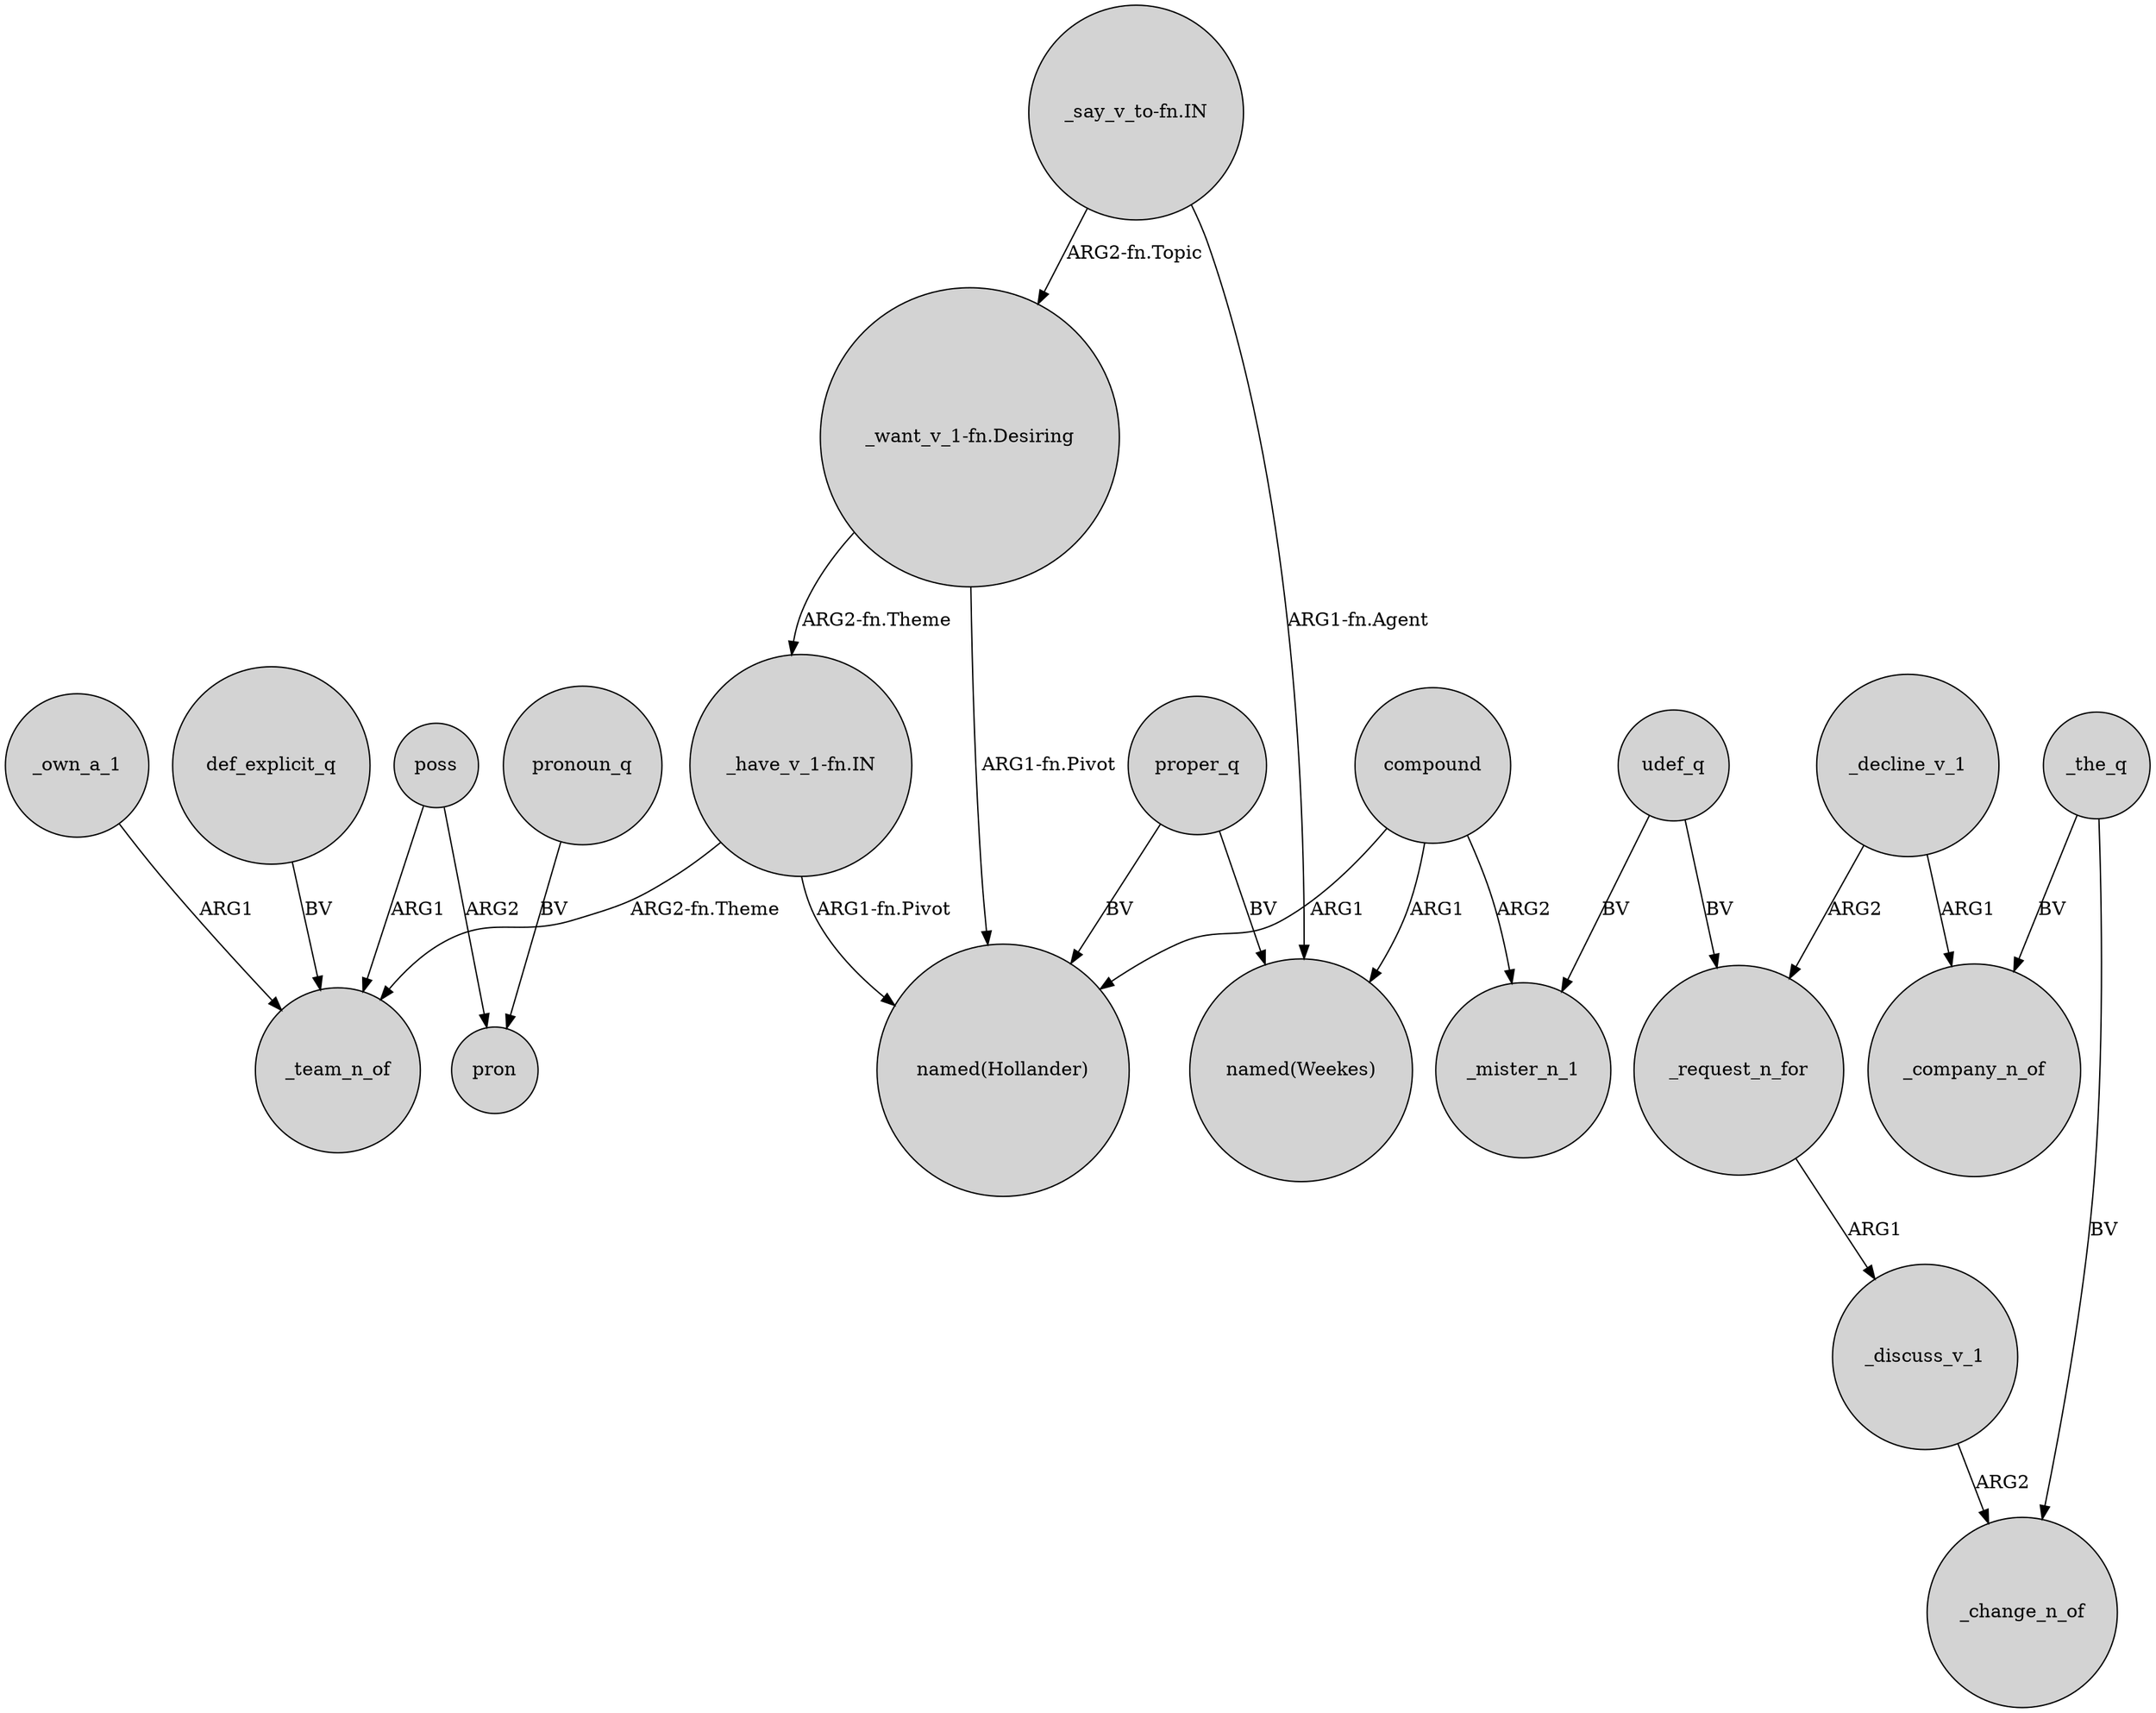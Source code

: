 digraph {
	node [shape=circle style=filled]
	_own_a_1 -> _team_n_of [label=ARG1]
	def_explicit_q -> _team_n_of [label=BV]
	poss -> pron [label=ARG2]
	proper_q -> "named(Hollander)" [label=BV]
	compound -> _mister_n_1 [label=ARG2]
	_decline_v_1 -> _request_n_for [label=ARG2]
	udef_q -> _mister_n_1 [label=BV]
	_discuss_v_1 -> _change_n_of [label=ARG2]
	poss -> _team_n_of [label=ARG1]
	_the_q -> _company_n_of [label=BV]
	compound -> "named(Weekes)" [label=ARG1]
	udef_q -> _request_n_for [label=BV]
	"_want_v_1-fn.Desiring" -> "_have_v_1-fn.IN" [label="ARG2-fn.Theme"]
	pronoun_q -> pron [label=BV]
	"_have_v_1-fn.IN" -> _team_n_of [label="ARG2-fn.Theme"]
	proper_q -> "named(Weekes)" [label=BV]
	"_want_v_1-fn.Desiring" -> "named(Hollander)" [label="ARG1-fn.Pivot"]
	_request_n_for -> _discuss_v_1 [label=ARG1]
	"_have_v_1-fn.IN" -> "named(Hollander)" [label="ARG1-fn.Pivot"]
	"_say_v_to-fn.IN" -> "named(Weekes)" [label="ARG1-fn.Agent"]
	_the_q -> _change_n_of [label=BV]
	"_say_v_to-fn.IN" -> "_want_v_1-fn.Desiring" [label="ARG2-fn.Topic"]
	_decline_v_1 -> _company_n_of [label=ARG1]
	compound -> "named(Hollander)" [label=ARG1]
}
